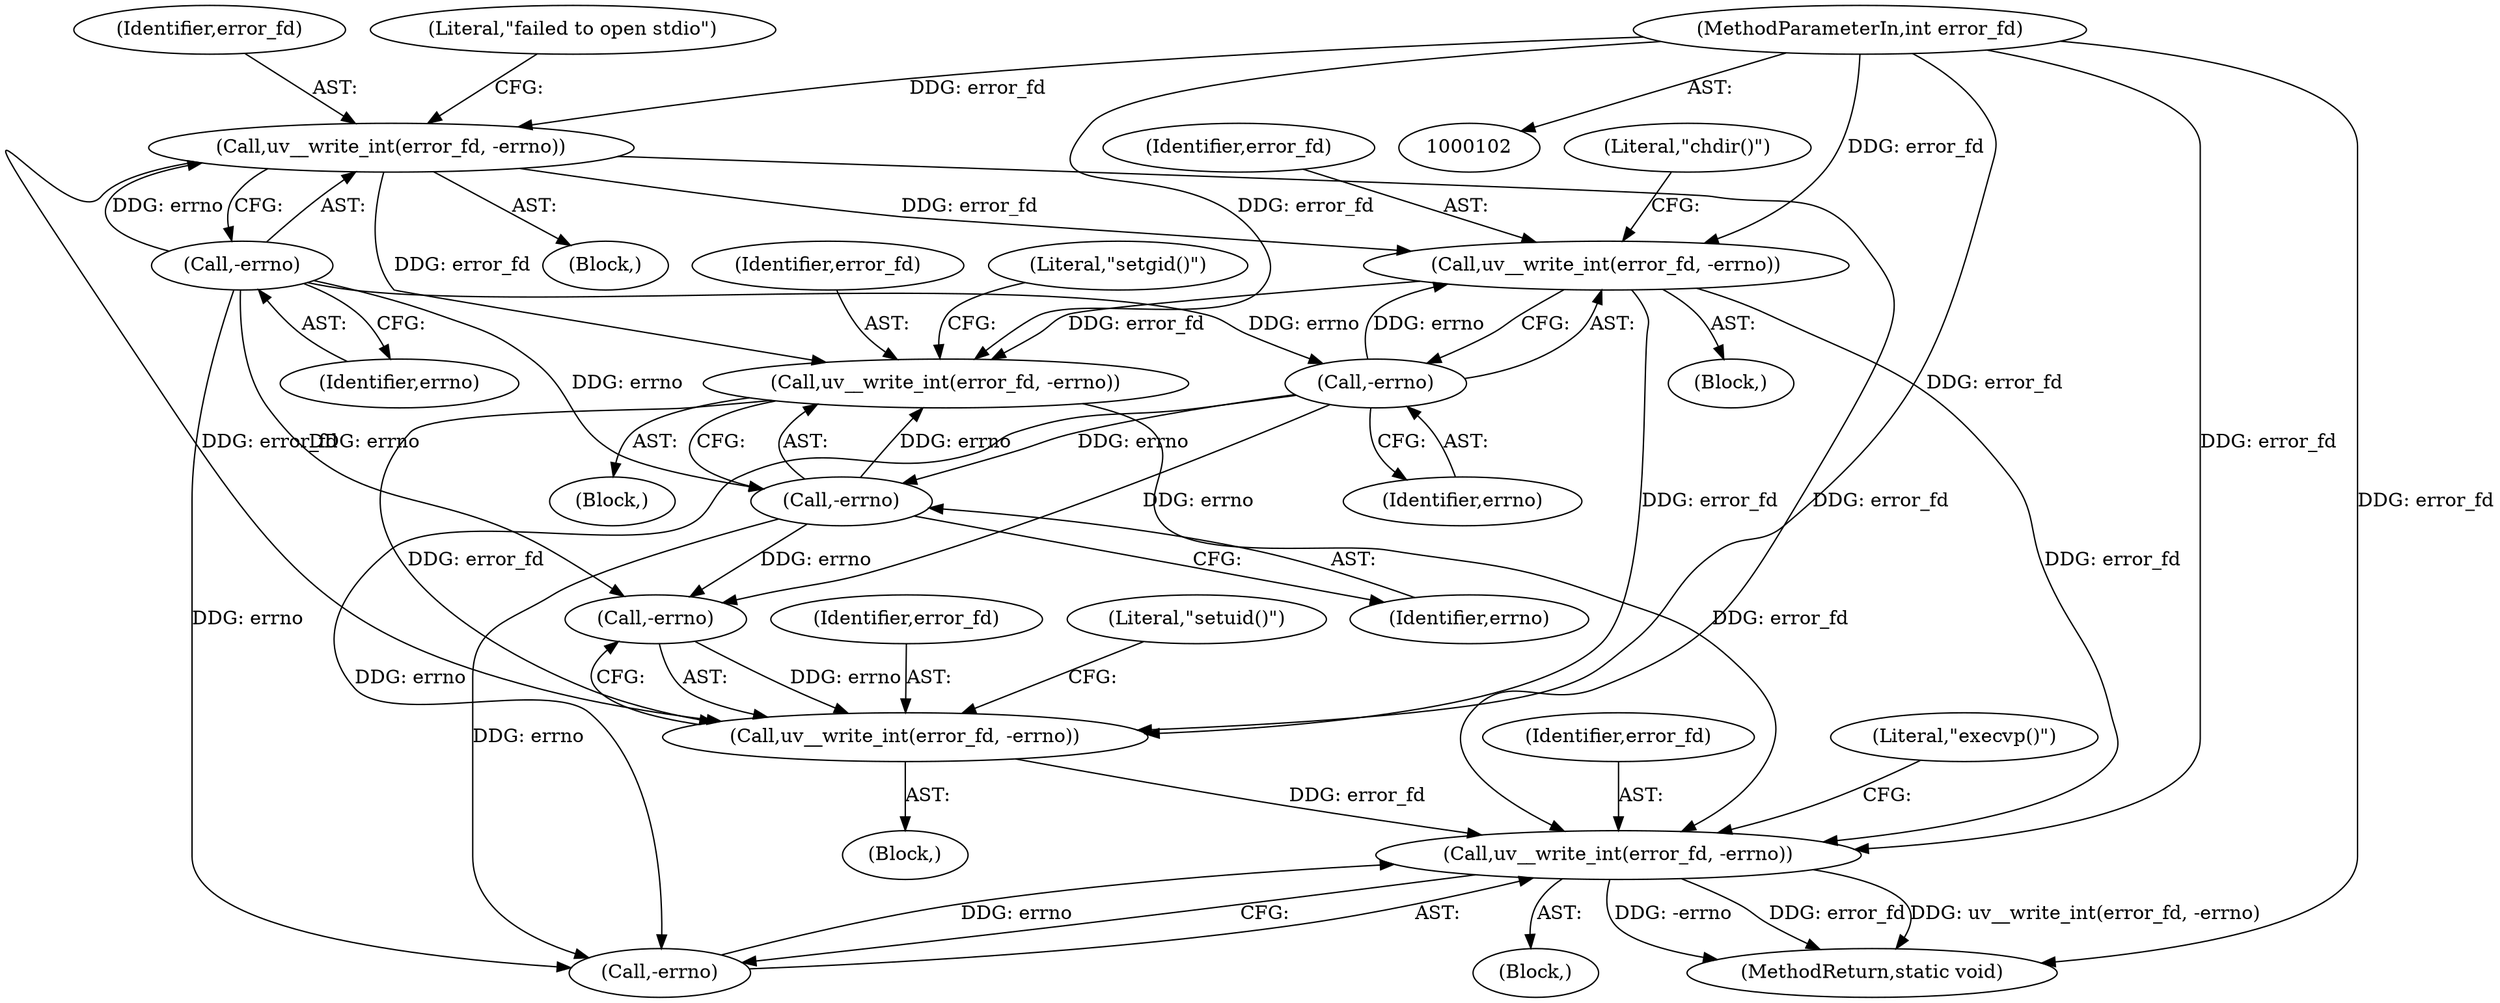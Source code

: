 digraph "0_libuv_66ab38918c911bcff025562cf06237d7fedaba0c@API" {
"1000278" [label="(Call,uv__write_int(error_fd, -errno))"];
"1000245" [label="(Call,uv__write_int(error_fd, -errno))"];
"1000173" [label="(Call,uv__write_int(error_fd, -errno))"];
"1000106" [label="(MethodParameterIn,int error_fd)"];
"1000175" [label="(Call,-errno)"];
"1000247" [label="(Call,-errno)"];
"1000280" [label="(Call,-errno)"];
"1000298" [label="(Call,uv__write_int(error_fd, -errno))"];
"1000325" [label="(Call,uv__write_int(error_fd, -errno))"];
"1000299" [label="(Identifier,error_fd)"];
"1000277" [label="(Block,)"];
"1000303" [label="(Literal,\"setuid()\")"];
"1000172" [label="(Block,)"];
"1000333" [label="(MethodReturn,static void)"];
"1000326" [label="(Identifier,error_fd)"];
"1000297" [label="(Block,)"];
"1000248" [label="(Identifier,errno)"];
"1000278" [label="(Call,uv__write_int(error_fd, -errno))"];
"1000327" [label="(Call,-errno)"];
"1000281" [label="(Identifier,errno)"];
"1000173" [label="(Call,uv__write_int(error_fd, -errno))"];
"1000176" [label="(Identifier,errno)"];
"1000174" [label="(Identifier,error_fd)"];
"1000280" [label="(Call,-errno)"];
"1000246" [label="(Identifier,error_fd)"];
"1000279" [label="(Identifier,error_fd)"];
"1000175" [label="(Call,-errno)"];
"1000244" [label="(Block,)"];
"1000178" [label="(Literal,\"failed to open stdio\")"];
"1000247" [label="(Call,-errno)"];
"1000107" [label="(Block,)"];
"1000250" [label="(Literal,\"chdir()\")"];
"1000298" [label="(Call,uv__write_int(error_fd, -errno))"];
"1000300" [label="(Call,-errno)"];
"1000330" [label="(Literal,\"execvp()\")"];
"1000283" [label="(Literal,\"setgid()\")"];
"1000106" [label="(MethodParameterIn,int error_fd)"];
"1000325" [label="(Call,uv__write_int(error_fd, -errno))"];
"1000245" [label="(Call,uv__write_int(error_fd, -errno))"];
"1000278" -> "1000277"  [label="AST: "];
"1000278" -> "1000280"  [label="CFG: "];
"1000279" -> "1000278"  [label="AST: "];
"1000280" -> "1000278"  [label="AST: "];
"1000283" -> "1000278"  [label="CFG: "];
"1000245" -> "1000278"  [label="DDG: error_fd"];
"1000173" -> "1000278"  [label="DDG: error_fd"];
"1000106" -> "1000278"  [label="DDG: error_fd"];
"1000280" -> "1000278"  [label="DDG: errno"];
"1000278" -> "1000298"  [label="DDG: error_fd"];
"1000278" -> "1000325"  [label="DDG: error_fd"];
"1000245" -> "1000244"  [label="AST: "];
"1000245" -> "1000247"  [label="CFG: "];
"1000246" -> "1000245"  [label="AST: "];
"1000247" -> "1000245"  [label="AST: "];
"1000250" -> "1000245"  [label="CFG: "];
"1000173" -> "1000245"  [label="DDG: error_fd"];
"1000106" -> "1000245"  [label="DDG: error_fd"];
"1000247" -> "1000245"  [label="DDG: errno"];
"1000245" -> "1000298"  [label="DDG: error_fd"];
"1000245" -> "1000325"  [label="DDG: error_fd"];
"1000173" -> "1000172"  [label="AST: "];
"1000173" -> "1000175"  [label="CFG: "];
"1000174" -> "1000173"  [label="AST: "];
"1000175" -> "1000173"  [label="AST: "];
"1000178" -> "1000173"  [label="CFG: "];
"1000106" -> "1000173"  [label="DDG: error_fd"];
"1000175" -> "1000173"  [label="DDG: errno"];
"1000173" -> "1000298"  [label="DDG: error_fd"];
"1000173" -> "1000325"  [label="DDG: error_fd"];
"1000106" -> "1000102"  [label="AST: "];
"1000106" -> "1000333"  [label="DDG: error_fd"];
"1000106" -> "1000298"  [label="DDG: error_fd"];
"1000106" -> "1000325"  [label="DDG: error_fd"];
"1000175" -> "1000176"  [label="CFG: "];
"1000176" -> "1000175"  [label="AST: "];
"1000175" -> "1000247"  [label="DDG: errno"];
"1000175" -> "1000280"  [label="DDG: errno"];
"1000175" -> "1000300"  [label="DDG: errno"];
"1000175" -> "1000327"  [label="DDG: errno"];
"1000247" -> "1000248"  [label="CFG: "];
"1000248" -> "1000247"  [label="AST: "];
"1000247" -> "1000280"  [label="DDG: errno"];
"1000247" -> "1000300"  [label="DDG: errno"];
"1000247" -> "1000327"  [label="DDG: errno"];
"1000280" -> "1000281"  [label="CFG: "];
"1000281" -> "1000280"  [label="AST: "];
"1000280" -> "1000300"  [label="DDG: errno"];
"1000280" -> "1000327"  [label="DDG: errno"];
"1000298" -> "1000297"  [label="AST: "];
"1000298" -> "1000300"  [label="CFG: "];
"1000299" -> "1000298"  [label="AST: "];
"1000300" -> "1000298"  [label="AST: "];
"1000303" -> "1000298"  [label="CFG: "];
"1000300" -> "1000298"  [label="DDG: errno"];
"1000298" -> "1000325"  [label="DDG: error_fd"];
"1000325" -> "1000107"  [label="AST: "];
"1000325" -> "1000327"  [label="CFG: "];
"1000326" -> "1000325"  [label="AST: "];
"1000327" -> "1000325"  [label="AST: "];
"1000330" -> "1000325"  [label="CFG: "];
"1000325" -> "1000333"  [label="DDG: error_fd"];
"1000325" -> "1000333"  [label="DDG: uv__write_int(error_fd, -errno)"];
"1000325" -> "1000333"  [label="DDG: -errno"];
"1000327" -> "1000325"  [label="DDG: errno"];
}
